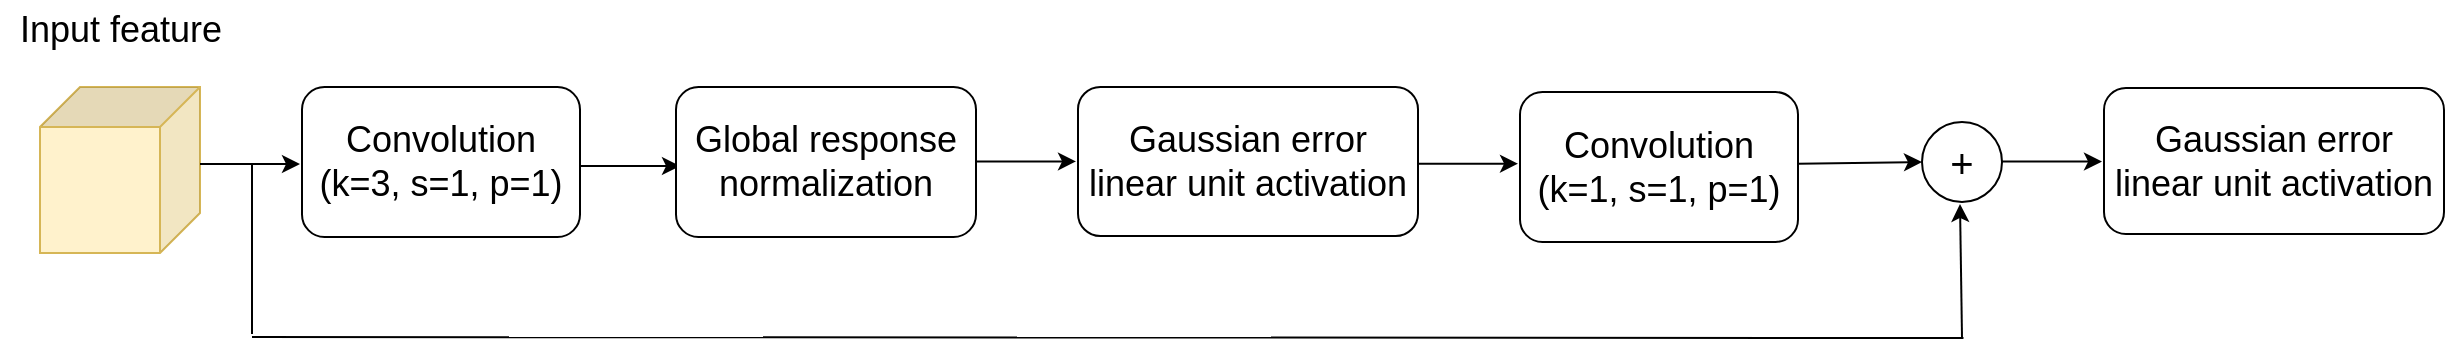 <mxfile version="24.7.7">
  <diagram name="Page-1" id="1YKQCsukXdO5vAvRAArU">
    <mxGraphModel dx="1291" dy="685" grid="0" gridSize="10" guides="1" tooltips="1" connect="1" arrows="1" fold="1" page="1" pageScale="1" pageWidth="5000" pageHeight="5000" math="0" shadow="0">
      <root>
        <mxCell id="0" />
        <mxCell id="1" parent="0" />
        <mxCell id="3PALkF7F6_XZENhIXWSo-3" value="Input feature" style="text;html=1;align=center;verticalAlign=middle;whiteSpace=wrap;rounded=0;fontSize=18;" vertex="1" parent="1">
          <mxGeometry x="450.75" y="260" width="118.5" height="30" as="geometry" />
        </mxCell>
        <mxCell id="3PALkF7F6_XZENhIXWSo-15" value="" style="shape=cube;whiteSpace=wrap;html=1;boundedLbl=1;backgroundOutline=1;darkOpacity=0.05;darkOpacity2=0.1;direction=south;fillColor=#fff2cc;strokeColor=#d6b656;" vertex="1" parent="1">
          <mxGeometry x="470" y="303.5" width="80" height="83" as="geometry" />
        </mxCell>
        <mxCell id="3PALkF7F6_XZENhIXWSo-17" value="" style="endArrow=classic;html=1;rounded=0;" edge="1" parent="1">
          <mxGeometry width="50" height="50" relative="1" as="geometry">
            <mxPoint x="550" y="342" as="sourcePoint" />
            <mxPoint x="600" y="342" as="targetPoint" />
          </mxGeometry>
        </mxCell>
        <mxCell id="3PALkF7F6_XZENhIXWSo-21" value="&lt;span style=&quot;font-size: 18px;&quot;&gt;Convolution&lt;/span&gt;&lt;div style=&quot;font-size: 18px;&quot;&gt;(k=3, s=1, p=1)&lt;/div&gt;" style="rounded=1;whiteSpace=wrap;html=1;" vertex="1" parent="1">
          <mxGeometry x="601" y="303.5" width="139" height="75" as="geometry" />
        </mxCell>
        <mxCell id="3PALkF7F6_XZENhIXWSo-22" value="" style="endArrow=classic;html=1;rounded=0;" edge="1" parent="1">
          <mxGeometry width="50" height="50" relative="1" as="geometry">
            <mxPoint x="740" y="343" as="sourcePoint" />
            <mxPoint x="790" y="343" as="targetPoint" />
          </mxGeometry>
        </mxCell>
        <mxCell id="3PALkF7F6_XZENhIXWSo-23" value="&lt;span style=&quot;font-size: 18px;&quot;&gt;Global response normalization&lt;/span&gt;" style="rounded=1;whiteSpace=wrap;html=1;" vertex="1" parent="1">
          <mxGeometry x="788" y="303.5" width="150" height="75" as="geometry" />
        </mxCell>
        <mxCell id="3PALkF7F6_XZENhIXWSo-24" value="" style="endArrow=classic;html=1;rounded=0;fontSize=18;" edge="1" parent="1">
          <mxGeometry width="50" height="50" relative="1" as="geometry">
            <mxPoint x="938" y="340.71" as="sourcePoint" />
            <mxPoint x="988" y="340.71" as="targetPoint" />
          </mxGeometry>
        </mxCell>
        <mxCell id="3PALkF7F6_XZENhIXWSo-26" value="&lt;span style=&quot;font-size: 18px;&quot;&gt;Gaussian error linear unit activation&lt;/span&gt;" style="rounded=1;whiteSpace=wrap;html=1;" vertex="1" parent="1">
          <mxGeometry x="989" y="303.5" width="170" height="74.5" as="geometry" />
        </mxCell>
        <mxCell id="3PALkF7F6_XZENhIXWSo-27" value="&lt;span style=&quot;font-size: 18px;&quot;&gt;Convolution&lt;/span&gt;&lt;div style=&quot;font-size: 18px;&quot;&gt;(k=1, s=1, p=1)&lt;/div&gt;" style="rounded=1;whiteSpace=wrap;html=1;" vertex="1" parent="1">
          <mxGeometry x="1210" y="306" width="139" height="75" as="geometry" />
        </mxCell>
        <mxCell id="3PALkF7F6_XZENhIXWSo-29" value="" style="endArrow=classic;html=1;rounded=0;fontSize=18;" edge="1" parent="1">
          <mxGeometry width="50" height="50" relative="1" as="geometry">
            <mxPoint x="1159" y="341.83" as="sourcePoint" />
            <mxPoint x="1209" y="341.83" as="targetPoint" />
          </mxGeometry>
        </mxCell>
        <mxCell id="3PALkF7F6_XZENhIXWSo-30" value="" style="endArrow=classic;html=1;rounded=0;fontSize=18;entryX=0;entryY=0.5;entryDx=0;entryDy=0;" edge="1" parent="1" target="3PALkF7F6_XZENhIXWSo-34">
          <mxGeometry width="50" height="50" relative="1" as="geometry">
            <mxPoint x="1349" y="341.92" as="sourcePoint" />
            <mxPoint x="1399" y="341.92" as="targetPoint" />
          </mxGeometry>
        </mxCell>
        <mxCell id="3PALkF7F6_XZENhIXWSo-31" value="" style="endArrow=none;html=1;rounded=0;" edge="1" parent="1">
          <mxGeometry width="50" height="50" relative="1" as="geometry">
            <mxPoint x="576" y="427" as="sourcePoint" />
            <mxPoint x="576" y="342" as="targetPoint" />
          </mxGeometry>
        </mxCell>
        <mxCell id="3PALkF7F6_XZENhIXWSo-32" value="" style="endArrow=none;html=1;rounded=0;" edge="1" parent="1">
          <mxGeometry width="50" height="50" relative="1" as="geometry">
            <mxPoint x="576" y="428.5" as="sourcePoint" />
            <mxPoint x="1431.739" y="429" as="targetPoint" />
          </mxGeometry>
        </mxCell>
        <mxCell id="3PALkF7F6_XZENhIXWSo-33" value="" style="endArrow=classic;html=1;rounded=0;" edge="1" parent="1">
          <mxGeometry width="50" height="50" relative="1" as="geometry">
            <mxPoint x="1431" y="428.5" as="sourcePoint" />
            <mxPoint x="1430" y="362" as="targetPoint" />
          </mxGeometry>
        </mxCell>
        <mxCell id="3PALkF7F6_XZENhIXWSo-34" value="&lt;font style=&quot;font-size: 20px;&quot;&gt;+&lt;/font&gt;" style="ellipse;whiteSpace=wrap;html=1;aspect=fixed;" vertex="1" parent="1">
          <mxGeometry x="1411" y="321" width="40" height="40" as="geometry" />
        </mxCell>
        <mxCell id="3PALkF7F6_XZENhIXWSo-35" value="" style="endArrow=classic;html=1;rounded=0;fontSize=18;" edge="1" parent="1">
          <mxGeometry width="50" height="50" relative="1" as="geometry">
            <mxPoint x="1451" y="340.79" as="sourcePoint" />
            <mxPoint x="1501" y="340.79" as="targetPoint" />
          </mxGeometry>
        </mxCell>
        <mxCell id="3PALkF7F6_XZENhIXWSo-36" value="&lt;span style=&quot;font-size: 18px;&quot;&gt;Gaussian error linear unit activation&lt;/span&gt;" style="rounded=1;whiteSpace=wrap;html=1;" vertex="1" parent="1">
          <mxGeometry x="1502" y="304" width="170" height="73" as="geometry" />
        </mxCell>
      </root>
    </mxGraphModel>
  </diagram>
</mxfile>
